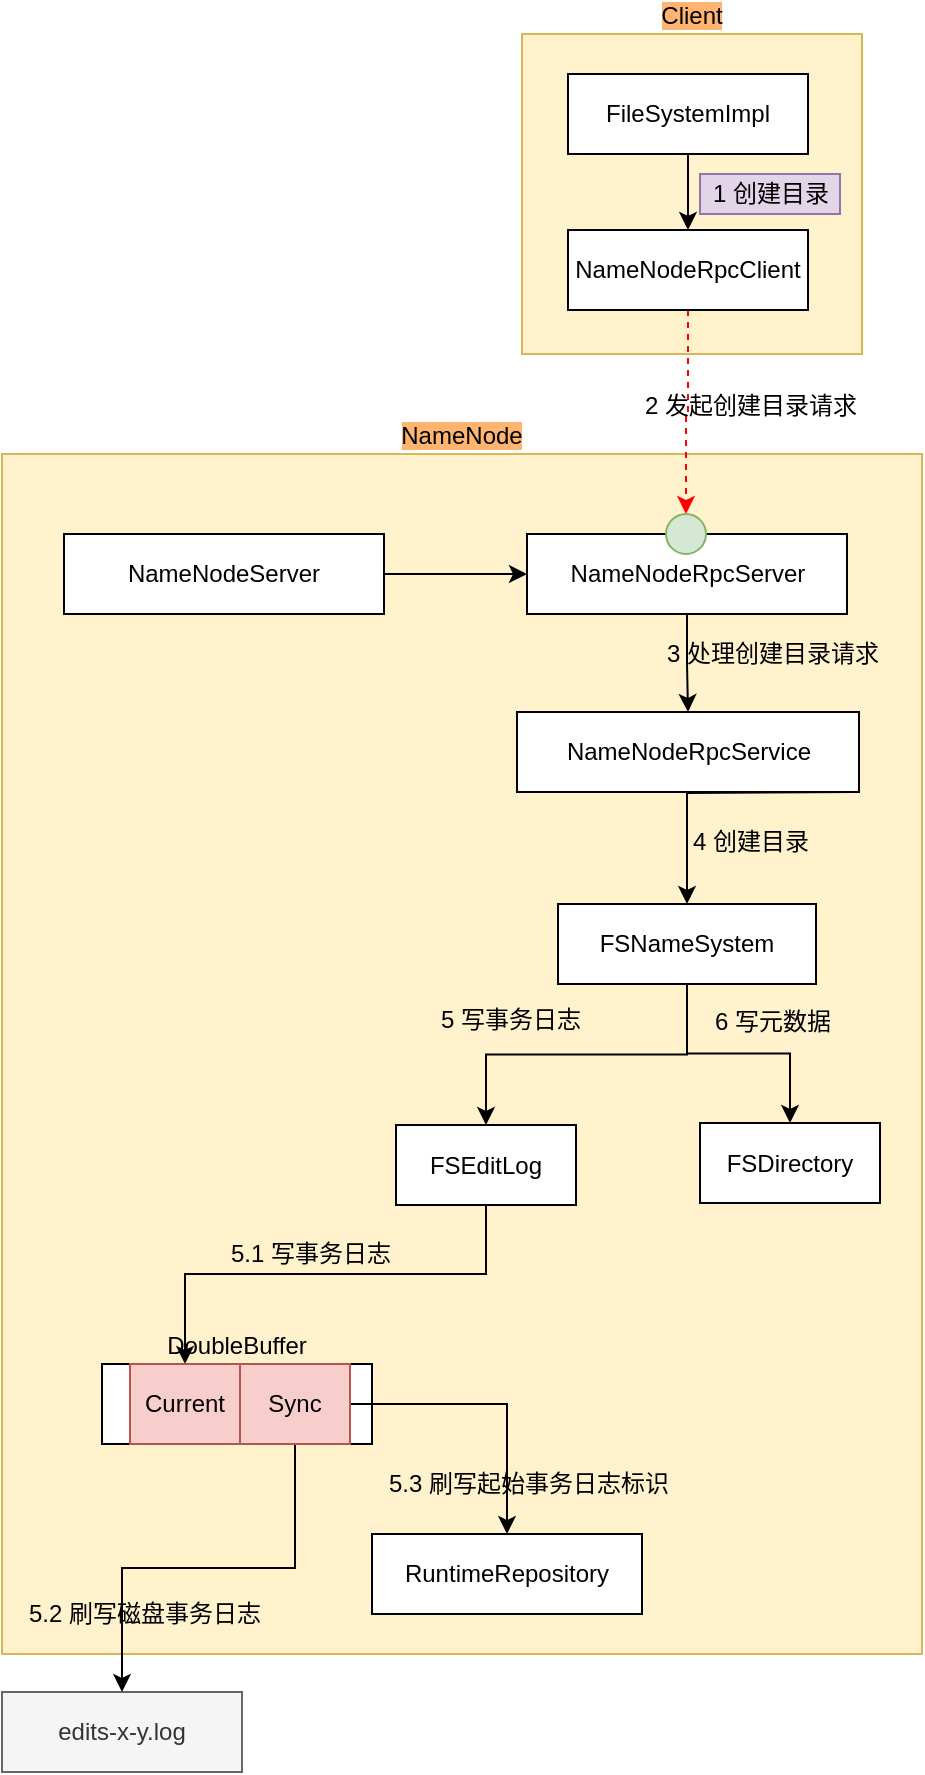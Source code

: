 <mxfile version="15.8.7" type="device"><diagram id="waiGSyyG22LT-aKKZDo8" name="第 1 页"><mxGraphModel dx="2174" dy="2225" grid="1" gridSize="10" guides="1" tooltips="1" connect="1" arrows="1" fold="1" page="1" pageScale="1" pageWidth="827" pageHeight="1169" math="0" shadow="0"><root><mxCell id="0"/><mxCell id="1" parent="0"/><mxCell id="rDz-PDgdTgbrE1-TCpwS-2" value="&lt;span style=&quot;&quot;&gt;NameNode&lt;/span&gt;" style="rounded=0;whiteSpace=wrap;html=1;fillColor=#fff2cc;strokeColor=#d6b656;labelPosition=center;verticalLabelPosition=top;align=center;verticalAlign=bottom;labelBorderColor=none;labelBackgroundColor=#FFB570;" parent="1" vertex="1"><mxGeometry x="-700" y="-890" width="460" height="600" as="geometry"/></mxCell><mxCell id="fOW2-L76YFYGgMRmenjl-4" style="edgeStyle=orthogonalEdgeStyle;rounded=0;orthogonalLoop=1;jettySize=auto;html=1;strokeColor=#000000;" parent="1" source="rDz-PDgdTgbrE1-TCpwS-6" target="rDz-PDgdTgbrE1-TCpwS-59" edge="1"><mxGeometry relative="1" as="geometry"/></mxCell><mxCell id="rDz-PDgdTgbrE1-TCpwS-6" value="&lt;span style=&quot;text-align: left&quot;&gt;NameNodeRpcServer&lt;br&gt;&lt;/span&gt;" style="rounded=0;whiteSpace=wrap;html=1;labelPosition=center;verticalLabelPosition=middle;align=center;verticalAlign=middle;" parent="1" vertex="1"><mxGeometry x="-437.5" y="-850" width="160" height="40" as="geometry"/></mxCell><mxCell id="-xkuN6hQDp7GZXVbP_bj-32" style="edgeStyle=orthogonalEdgeStyle;rounded=0;orthogonalLoop=1;jettySize=auto;html=1;" parent="1" source="rDz-PDgdTgbrE1-TCpwS-5" target="rDz-PDgdTgbrE1-TCpwS-71" edge="1"><mxGeometry relative="1" as="geometry"/></mxCell><mxCell id="-xkuN6hQDp7GZXVbP_bj-35" style="edgeStyle=orthogonalEdgeStyle;rounded=0;orthogonalLoop=1;jettySize=auto;html=1;" parent="1" source="rDz-PDgdTgbrE1-TCpwS-5" target="rDz-PDgdTgbrE1-TCpwS-69" edge="1"><mxGeometry relative="1" as="geometry"/></mxCell><mxCell id="rDz-PDgdTgbrE1-TCpwS-5" value="&lt;span style=&quot;text-align: left&quot;&gt;FSNameSystem&lt;/span&gt;" style="rounded=0;whiteSpace=wrap;html=1;labelPosition=center;verticalLabelPosition=middle;align=center;verticalAlign=middle;" parent="1" vertex="1"><mxGeometry x="-422" y="-665" width="129" height="40" as="geometry"/></mxCell><mxCell id="rDz-PDgdTgbrE1-TCpwS-59" value="&lt;span style=&quot;text-align: left&quot;&gt;NameNodeRpcService&lt;br&gt;&lt;/span&gt;" style="rounded=0;whiteSpace=wrap;html=1;labelPosition=center;verticalLabelPosition=middle;align=center;verticalAlign=middle;" parent="1" vertex="1"><mxGeometry x="-442.5" y="-761" width="171" height="40" as="geometry"/></mxCell><mxCell id="rDz-PDgdTgbrE1-TCpwS-65" value="Client" style="rounded=0;whiteSpace=wrap;html=1;fillColor=#fff2cc;strokeColor=#d6b656;labelPosition=center;verticalLabelPosition=top;align=center;verticalAlign=bottom;labelBorderColor=none;labelBackgroundColor=#FFB570;" parent="1" vertex="1"><mxGeometry x="-440" y="-1100" width="170" height="160" as="geometry"/></mxCell><mxCell id="-xkuN6hQDp7GZXVbP_bj-23" style="edgeStyle=orthogonalEdgeStyle;curved=1;rounded=0;orthogonalLoop=1;jettySize=auto;html=1;" parent="1" source="rDz-PDgdTgbrE1-TCpwS-66" target="-xkuN6hQDp7GZXVbP_bj-22" edge="1"><mxGeometry relative="1" as="geometry"/></mxCell><mxCell id="rDz-PDgdTgbrE1-TCpwS-66" value="&lt;span style=&quot;text-align: left&quot;&gt;FileSystemImpl&lt;br&gt;&lt;/span&gt;" style="rounded=0;whiteSpace=wrap;html=1;labelPosition=center;verticalLabelPosition=middle;align=center;verticalAlign=middle;" parent="1" vertex="1"><mxGeometry x="-417" y="-1080" width="120" height="40" as="geometry"/></mxCell><mxCell id="rDz-PDgdTgbrE1-TCpwS-69" value="&lt;div style=&quot;text-align: left&quot;&gt;FSDirectory&lt;br&gt;&lt;/div&gt;" style="rounded=0;whiteSpace=wrap;html=1;labelPosition=center;verticalLabelPosition=middle;align=center;verticalAlign=middle;" parent="1" vertex="1"><mxGeometry x="-351" y="-555.5" width="90" height="40" as="geometry"/></mxCell><mxCell id="-xkuN6hQDp7GZXVbP_bj-34" style="edgeStyle=orthogonalEdgeStyle;rounded=0;orthogonalLoop=1;jettySize=auto;html=1;entryX=0.5;entryY=0;entryDx=0;entryDy=0;" parent="1" source="rDz-PDgdTgbrE1-TCpwS-71" target="rDz-PDgdTgbrE1-TCpwS-73" edge="1"><mxGeometry relative="1" as="geometry"><mxPoint x="-458" y="-504.5" as="sourcePoint"/><Array as="points"><mxPoint x="-458" y="-480"/><mxPoint x="-608" y="-480"/></Array></mxGeometry></mxCell><mxCell id="rDz-PDgdTgbrE1-TCpwS-71" value="&lt;div style=&quot;text-align: left&quot;&gt;FSEditLog&lt;br&gt;&lt;/div&gt;" style="rounded=0;whiteSpace=wrap;html=1;labelPosition=center;verticalLabelPosition=middle;align=center;verticalAlign=middle;" parent="1" vertex="1"><mxGeometry x="-503" y="-554.5" width="90" height="40" as="geometry"/></mxCell><mxCell id="rDz-PDgdTgbrE1-TCpwS-76" value="&lt;div style=&quot;text-align: center&quot;&gt;edits-x-y.log&lt;br&gt;&lt;/div&gt;" style="rounded=0;whiteSpace=wrap;html=1;labelPosition=center;verticalLabelPosition=middle;align=center;verticalAlign=middle;fillColor=#f5f5f5;fontColor=#333333;strokeColor=#666666;" parent="1" vertex="1"><mxGeometry x="-700" y="-271" width="120" height="40" as="geometry"/></mxCell><mxCell id="rDz-PDgdTgbrE1-TCpwS-72" value="&lt;div style=&quot;text-align: left&quot;&gt;DoubleBuffer&lt;/div&gt;" style="rounded=0;whiteSpace=wrap;html=1;labelPosition=center;verticalLabelPosition=top;align=center;verticalAlign=bottom;" parent="1" vertex="1"><mxGeometry x="-650" y="-435" width="135" height="40" as="geometry"/></mxCell><mxCell id="rDz-PDgdTgbrE1-TCpwS-73" value="&lt;div style=&quot;text-align: left&quot;&gt;Current&lt;/div&gt;" style="rounded=0;whiteSpace=wrap;html=1;labelPosition=center;verticalLabelPosition=middle;align=center;verticalAlign=middle;fillColor=#f8cecc;strokeColor=#b85450;" parent="1" vertex="1"><mxGeometry x="-636" y="-435" width="55" height="40" as="geometry"/></mxCell><mxCell id="-xkuN6hQDp7GZXVbP_bj-37" style="edgeStyle=orthogonalEdgeStyle;rounded=0;orthogonalLoop=1;jettySize=auto;html=1;entryX=0.5;entryY=0;entryDx=0;entryDy=0;" parent="1" source="rDz-PDgdTgbrE1-TCpwS-74" target="rDz-PDgdTgbrE1-TCpwS-76" edge="1"><mxGeometry relative="1" as="geometry"/></mxCell><mxCell id="fOW2-L76YFYGgMRmenjl-9" style="edgeStyle=orthogonalEdgeStyle;rounded=0;orthogonalLoop=1;jettySize=auto;html=1;strokeColor=#000000;" parent="1" source="rDz-PDgdTgbrE1-TCpwS-74" target="fOW2-L76YFYGgMRmenjl-7" edge="1"><mxGeometry relative="1" as="geometry"/></mxCell><mxCell id="rDz-PDgdTgbrE1-TCpwS-74" value="&lt;div style=&quot;text-align: left&quot;&gt;Sync&lt;/div&gt;" style="rounded=0;whiteSpace=wrap;html=1;labelPosition=center;verticalLabelPosition=middle;align=center;verticalAlign=middle;fillColor=#f8cecc;strokeColor=#b85450;" parent="1" vertex="1"><mxGeometry x="-581" y="-435" width="55" height="40" as="geometry"/></mxCell><mxCell id="rDz-PDgdTgbrE1-TCpwS-8" style="edgeStyle=orthogonalEdgeStyle;rounded=0;orthogonalLoop=1;jettySize=auto;html=1;entryX=0.5;entryY=0;entryDx=0;entryDy=0;exitX=0.5;exitY=1;exitDx=0;exitDy=0;" parent="1" target="rDz-PDgdTgbrE1-TCpwS-5" edge="1"><mxGeometry relative="1" as="geometry"><mxPoint x="-274" y="-721" as="sourcePoint"/></mxGeometry></mxCell><mxCell id="-xkuN6hQDp7GZXVbP_bj-9" style="edgeStyle=orthogonalEdgeStyle;rounded=0;orthogonalLoop=1;jettySize=auto;html=1;entryX=0;entryY=0.5;entryDx=0;entryDy=0;" parent="1" source="-xkuN6hQDp7GZXVbP_bj-8" target="rDz-PDgdTgbrE1-TCpwS-6" edge="1"><mxGeometry relative="1" as="geometry"/></mxCell><mxCell id="-xkuN6hQDp7GZXVbP_bj-8" value="&lt;span style=&quot;text-align: left&quot;&gt;NameNodeServer&lt;br&gt;&lt;/span&gt;" style="rounded=0;whiteSpace=wrap;html=1;labelPosition=center;verticalLabelPosition=middle;align=center;verticalAlign=middle;" parent="1" vertex="1"><mxGeometry x="-669" y="-850" width="160" height="40" as="geometry"/></mxCell><mxCell id="fOW2-L76YFYGgMRmenjl-3" style="edgeStyle=orthogonalEdgeStyle;rounded=0;orthogonalLoop=1;jettySize=auto;html=1;entryX=0.5;entryY=0;entryDx=0;entryDy=0;dashed=1;strokeColor=#FF0000;" parent="1" source="-xkuN6hQDp7GZXVbP_bj-22" target="fOW2-L76YFYGgMRmenjl-1" edge="1"><mxGeometry relative="1" as="geometry"/></mxCell><mxCell id="-xkuN6hQDp7GZXVbP_bj-22" value="&lt;span style=&quot;text-align: left&quot;&gt;NameNodeRpcClient&lt;br&gt;&lt;/span&gt;" style="rounded=0;whiteSpace=wrap;html=1;labelPosition=center;verticalLabelPosition=middle;align=center;verticalAlign=middle;" parent="1" vertex="1"><mxGeometry x="-417" y="-1002" width="120" height="40" as="geometry"/></mxCell><mxCell id="-xkuN6hQDp7GZXVbP_bj-26" value="2 发起创建目录请求" style="text;html=1;align=center;verticalAlign=middle;resizable=0;points=[];autosize=1;strokeColor=none;fillColor=none;" parent="1" vertex="1"><mxGeometry x="-386" y="-924" width="120" height="20" as="geometry"/></mxCell><mxCell id="-xkuN6hQDp7GZXVbP_bj-31" value="4 创建目录" style="text;html=1;align=center;verticalAlign=middle;resizable=0;points=[];autosize=1;strokeColor=none;fillColor=none;" parent="1" vertex="1"><mxGeometry x="-361" y="-706" width="70" height="20" as="geometry"/></mxCell><mxCell id="-xkuN6hQDp7GZXVbP_bj-33" value="5 写事务日志" style="text;html=1;align=center;verticalAlign=middle;resizable=0;points=[];autosize=1;strokeColor=none;fillColor=none;" parent="1" vertex="1"><mxGeometry x="-491" y="-617.5" width="90" height="20" as="geometry"/></mxCell><mxCell id="-xkuN6hQDp7GZXVbP_bj-36" value="6 写元数据" style="text;html=1;align=center;verticalAlign=middle;resizable=0;points=[];autosize=1;strokeColor=none;fillColor=none;" parent="1" vertex="1"><mxGeometry x="-350" y="-616.5" width="70" height="20" as="geometry"/></mxCell><mxCell id="-xkuN6hQDp7GZXVbP_bj-38" value="5.2 刷写磁盘事务日志" style="text;html=1;align=center;verticalAlign=middle;resizable=0;points=[];autosize=1;strokeColor=none;fillColor=none;" parent="1" vertex="1"><mxGeometry x="-694.5" y="-320" width="130" height="20" as="geometry"/></mxCell><mxCell id="fOW2-L76YFYGgMRmenjl-1" value="" style="ellipse;whiteSpace=wrap;html=1;aspect=fixed;fillColor=#d5e8d4;strokeColor=#82b366;" parent="1" vertex="1"><mxGeometry x="-368" y="-860" width="20" height="20" as="geometry"/></mxCell><mxCell id="fOW2-L76YFYGgMRmenjl-5" value="5.1 写事务日志" style="text;html=1;align=center;verticalAlign=middle;resizable=0;points=[];autosize=1;strokeColor=none;fillColor=none;" parent="1" vertex="1"><mxGeometry x="-596.5" y="-500" width="100" height="20" as="geometry"/></mxCell><mxCell id="fOW2-L76YFYGgMRmenjl-7" value="&lt;div style=&quot;text-align: left&quot;&gt;RuntimeRepository&lt;br&gt;&lt;/div&gt;" style="rounded=0;whiteSpace=wrap;html=1;labelPosition=center;verticalLabelPosition=middle;align=center;verticalAlign=middle;" parent="1" vertex="1"><mxGeometry x="-515" y="-350" width="135" height="40" as="geometry"/></mxCell><mxCell id="fOW2-L76YFYGgMRmenjl-10" value="5.3 刷写起始事务日志标识" style="text;html=1;align=center;verticalAlign=middle;resizable=0;points=[];autosize=1;strokeColor=none;fillColor=none;" parent="1" vertex="1"><mxGeometry x="-517" y="-385" width="160" height="20" as="geometry"/></mxCell><mxCell id="UwO_T6stcgiGhcKBggMB-1" value="1 创建目录" style="text;html=1;align=center;verticalAlign=middle;resizable=0;points=[];autosize=1;strokeColor=#9673a6;fillColor=#e1d5e7;" vertex="1" parent="1"><mxGeometry x="-351" y="-1030" width="70" height="20" as="geometry"/></mxCell><mxCell id="UwO_T6stcgiGhcKBggMB-2" value="3 处理创建目录请求" style="text;html=1;align=center;verticalAlign=middle;resizable=0;points=[];autosize=1;strokeColor=none;fillColor=none;" vertex="1" parent="1"><mxGeometry x="-375" y="-800" width="120" height="20" as="geometry"/></mxCell></root></mxGraphModel></diagram></mxfile>